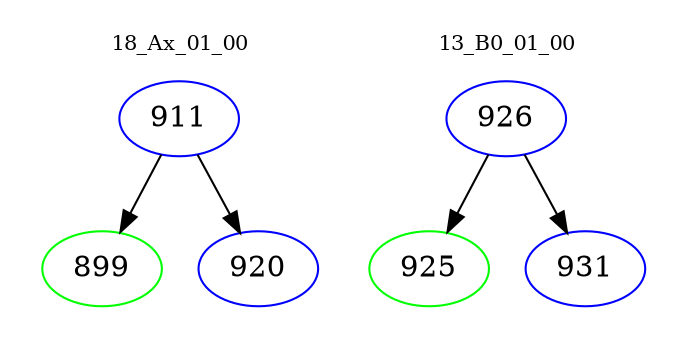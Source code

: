 digraph{
subgraph cluster_0 {
color = white
label = "18_Ax_01_00";
fontsize=10;
T0_911 [label="911", color="blue"]
T0_911 -> T0_899 [color="black"]
T0_899 [label="899", color="green"]
T0_911 -> T0_920 [color="black"]
T0_920 [label="920", color="blue"]
}
subgraph cluster_1 {
color = white
label = "13_B0_01_00";
fontsize=10;
T1_926 [label="926", color="blue"]
T1_926 -> T1_925 [color="black"]
T1_925 [label="925", color="green"]
T1_926 -> T1_931 [color="black"]
T1_931 [label="931", color="blue"]
}
}
